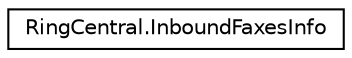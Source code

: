 digraph "Graphical Class Hierarchy"
{
 // LATEX_PDF_SIZE
  edge [fontname="Helvetica",fontsize="10",labelfontname="Helvetica",labelfontsize="10"];
  node [fontname="Helvetica",fontsize="10",shape=record];
  rankdir="LR";
  Node0 [label="RingCentral.InboundFaxesInfo",height=0.2,width=0.4,color="black", fillcolor="white", style="filled",URL="$classRingCentral_1_1InboundFaxesInfo.html",tooltip=" "];
}
